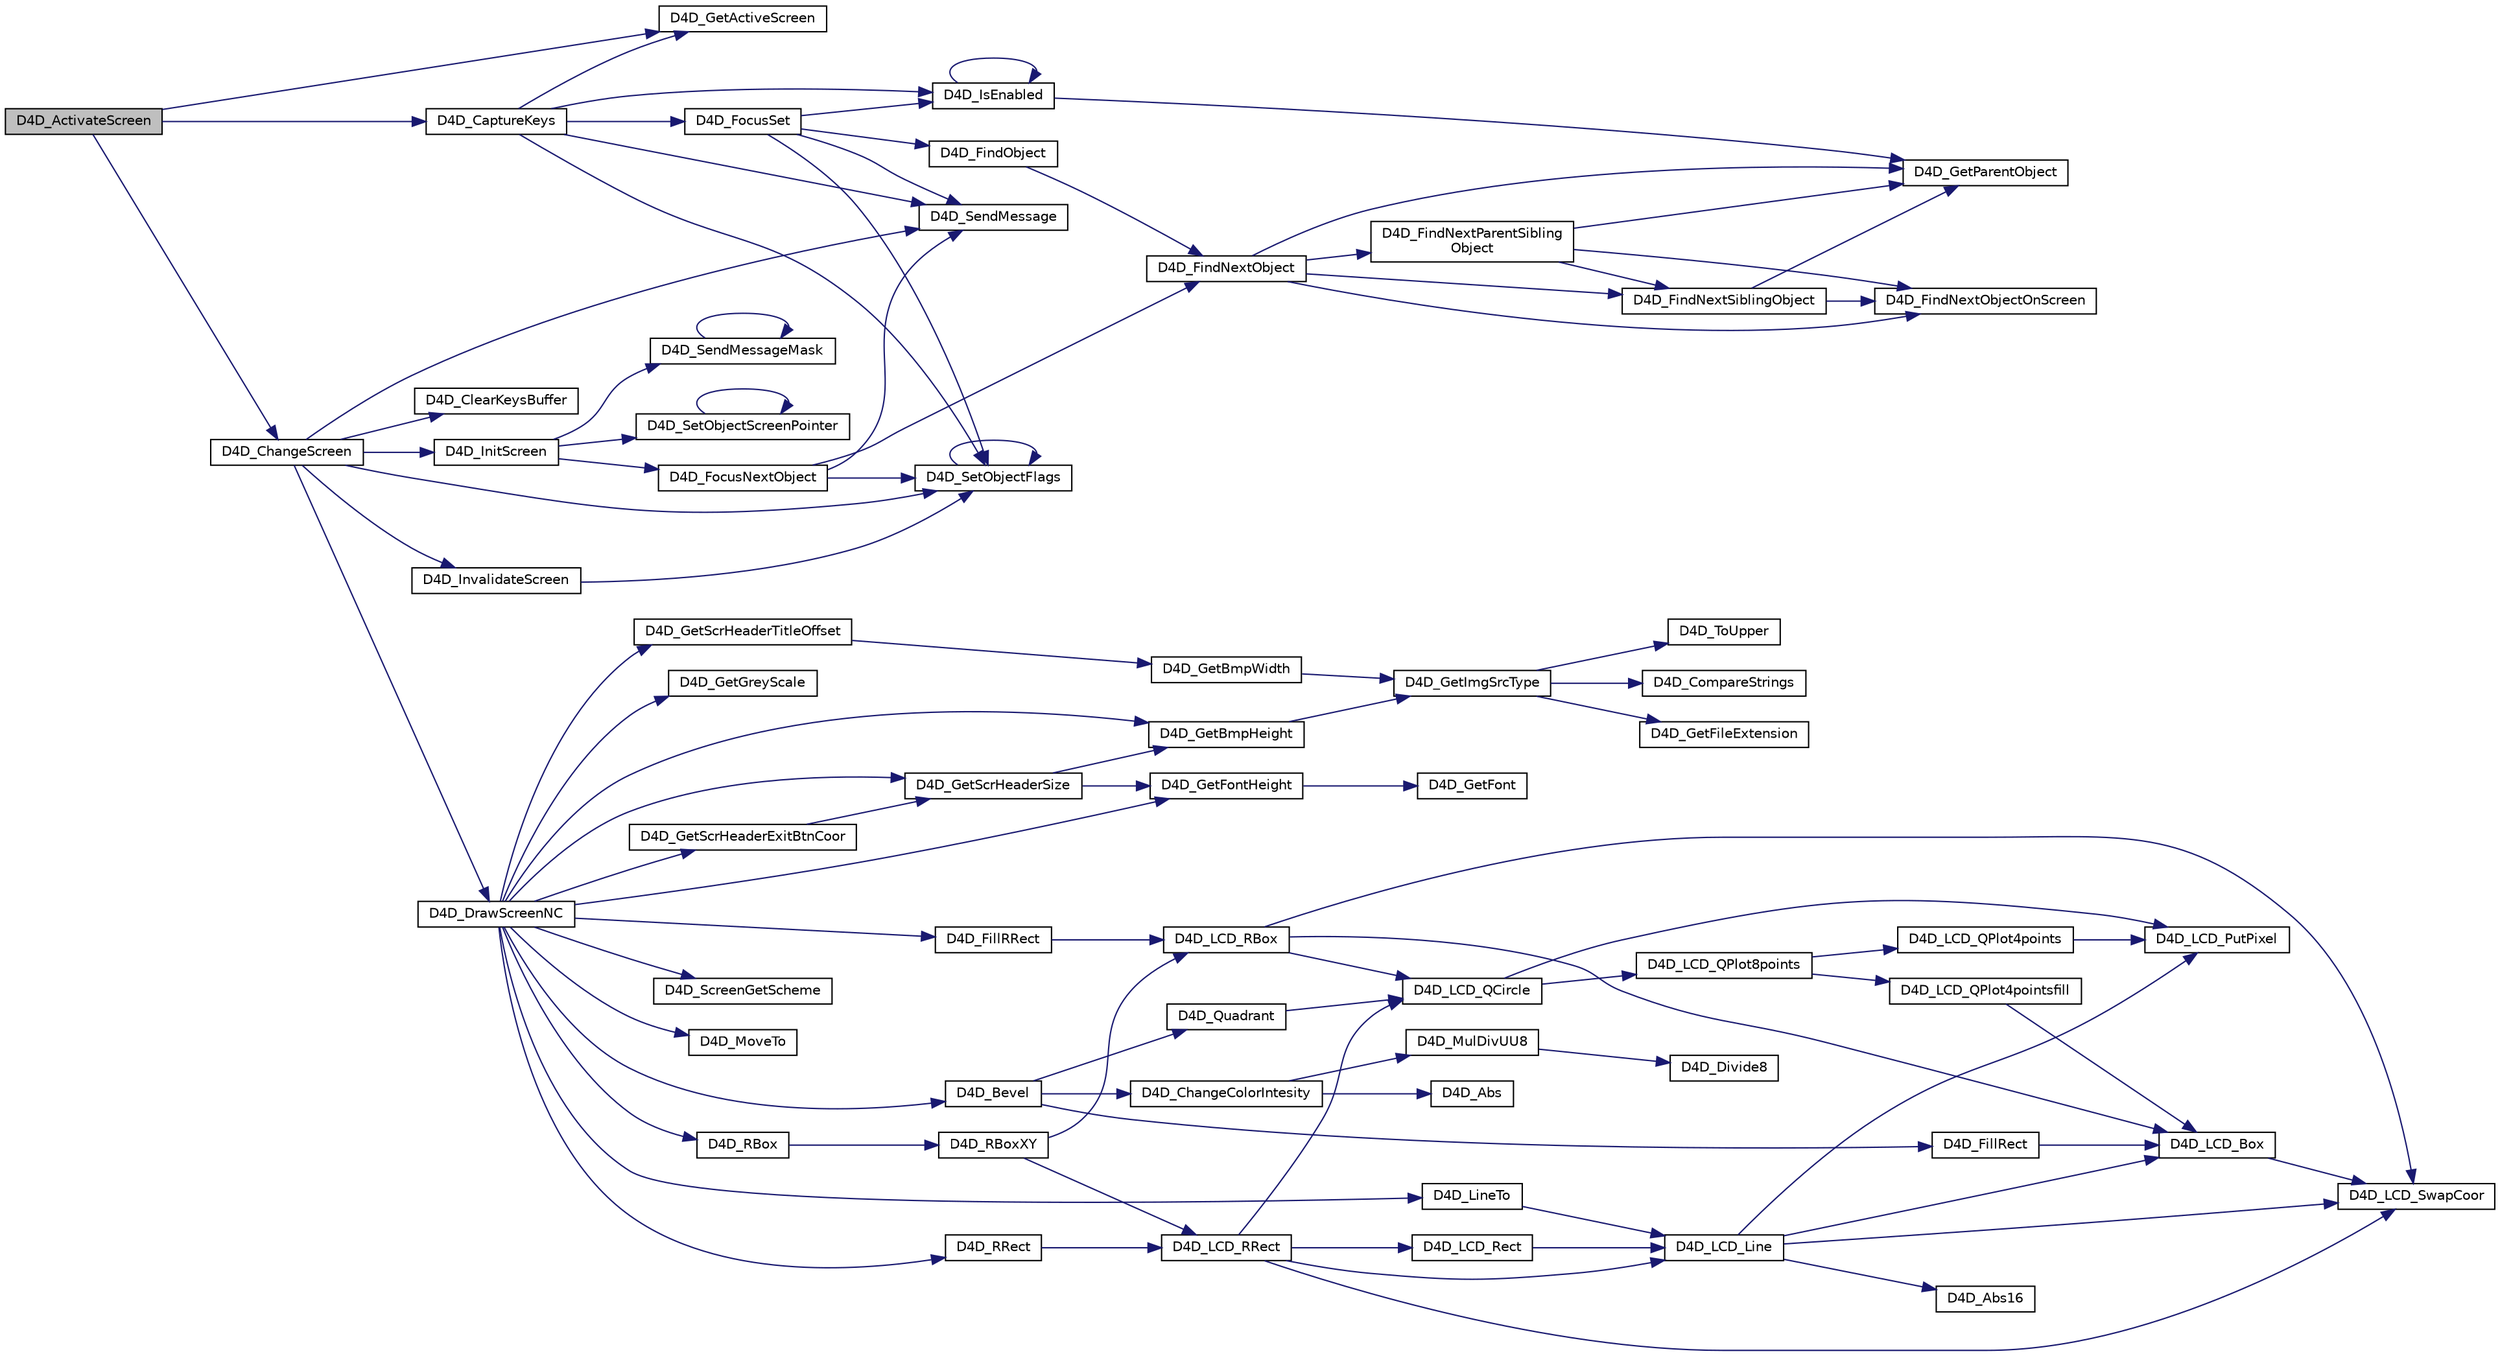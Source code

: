 digraph "D4D_ActivateScreen"
{
  edge [fontname="Helvetica",fontsize="10",labelfontname="Helvetica",labelfontsize="10"];
  node [fontname="Helvetica",fontsize="10",shape=record];
  rankdir="LR";
  Node1 [label="D4D_ActivateScreen",height=0.2,width=0.4,color="black", fillcolor="grey75", style="filled" fontcolor="black"];
  Node1 -> Node2 [color="midnightblue",fontsize="10",style="solid",fontname="Helvetica"];
  Node2 [label="D4D_CaptureKeys",height=0.2,width=0.4,color="black", fillcolor="white", style="filled",URL="$group__doxd4d__object__func.html#gaf785f10de38c2df9523cd3466035f93f",tooltip="Function switch on capturing the keys to objects. "];
  Node2 -> Node3 [color="midnightblue",fontsize="10",style="solid",fontname="Helvetica"];
  Node3 [label="D4D_GetActiveScreen",height=0.2,width=0.4,color="black", fillcolor="white", style="filled",URL="$group__doxd4d__screen__func.html#ga60bd18ea3f1e4d87c1eda36c0f4c01f9",tooltip="Returns pointer to current active screen. "];
  Node2 -> Node4 [color="midnightblue",fontsize="10",style="solid",fontname="Helvetica"];
  Node4 [label="D4D_SetObjectFlags",height=0.2,width=0.4,color="black", fillcolor="white", style="filled",URL="$d4d__object_8c.html#a9ea5194ba65b4124d374109fa782d237"];
  Node4 -> Node4 [color="midnightblue",fontsize="10",style="solid",fontname="Helvetica"];
  Node2 -> Node5 [color="midnightblue",fontsize="10",style="solid",fontname="Helvetica"];
  Node5 [label="D4D_SendMessage",height=0.2,width=0.4,color="black", fillcolor="white", style="filled",URL="$d4d__base_8c.html#ad307c9584a62c2cb94cab1ea72ad3c47"];
  Node2 -> Node6 [color="midnightblue",fontsize="10",style="solid",fontname="Helvetica"];
  Node6 [label="D4D_IsEnabled",height=0.2,width=0.4,color="black", fillcolor="white", style="filled",URL="$group__doxd4d__object__func.html#gada4f81524444a3cabef73d4fa2988b15",tooltip="Function find out if the object is enabled or not. "];
  Node6 -> Node7 [color="midnightblue",fontsize="10",style="solid",fontname="Helvetica"];
  Node7 [label="D4D_GetParentObject",height=0.2,width=0.4,color="black", fillcolor="white", style="filled",URL="$d4d__object_8c.html#aeb1e10fa1768c3ab69bae8f35fbdde9e"];
  Node6 -> Node6 [color="midnightblue",fontsize="10",style="solid",fontname="Helvetica"];
  Node2 -> Node8 [color="midnightblue",fontsize="10",style="solid",fontname="Helvetica"];
  Node8 [label="D4D_FocusSet",height=0.2,width=0.4,color="black", fillcolor="white", style="filled",URL="$group__doxd4d__screen__func.html#gac8938c4e965acfa7f40094d4508e039d",tooltip="The function set the obejct focus to new object. "];
  Node8 -> Node9 [color="midnightblue",fontsize="10",style="solid",fontname="Helvetica"];
  Node9 [label="D4D_FindObject",height=0.2,width=0.4,color="black", fillcolor="white", style="filled",URL="$d4d__screen_8c.html#a8779d8ec70a52bbf56484fa8cd8b1884"];
  Node9 -> Node10 [color="midnightblue",fontsize="10",style="solid",fontname="Helvetica"];
  Node10 [label="D4D_FindNextObject",height=0.2,width=0.4,color="black", fillcolor="white", style="filled",URL="$d4d__object_8c.html#a60c5cc0c04e845b028fd591039d72b4f"];
  Node10 -> Node11 [color="midnightblue",fontsize="10",style="solid",fontname="Helvetica"];
  Node11 [label="D4D_FindNextObjectOnScreen",height=0.2,width=0.4,color="black", fillcolor="white", style="filled",URL="$d4d__object_8c.html#a52bc37a5836b83fb088514a94ef63258"];
  Node10 -> Node12 [color="midnightblue",fontsize="10",style="solid",fontname="Helvetica"];
  Node12 [label="D4D_FindNextSiblingObject",height=0.2,width=0.4,color="black", fillcolor="white", style="filled",URL="$d4d__object_8c.html#ac6d2a59c98f9f37d65a3ca2f2ac53a1a"];
  Node12 -> Node7 [color="midnightblue",fontsize="10",style="solid",fontname="Helvetica"];
  Node12 -> Node11 [color="midnightblue",fontsize="10",style="solid",fontname="Helvetica"];
  Node10 -> Node13 [color="midnightblue",fontsize="10",style="solid",fontname="Helvetica"];
  Node13 [label="D4D_FindNextParentSibling\lObject",height=0.2,width=0.4,color="black", fillcolor="white", style="filled",URL="$d4d__object_8c.html#a94f877d36a6c5dde73c340fc90bfd42d"];
  Node13 -> Node7 [color="midnightblue",fontsize="10",style="solid",fontname="Helvetica"];
  Node13 -> Node11 [color="midnightblue",fontsize="10",style="solid",fontname="Helvetica"];
  Node13 -> Node12 [color="midnightblue",fontsize="10",style="solid",fontname="Helvetica"];
  Node10 -> Node7 [color="midnightblue",fontsize="10",style="solid",fontname="Helvetica"];
  Node8 -> Node6 [color="midnightblue",fontsize="10",style="solid",fontname="Helvetica"];
  Node8 -> Node4 [color="midnightblue",fontsize="10",style="solid",fontname="Helvetica"];
  Node8 -> Node5 [color="midnightblue",fontsize="10",style="solid",fontname="Helvetica"];
  Node1 -> Node3 [color="midnightblue",fontsize="10",style="solid",fontname="Helvetica"];
  Node1 -> Node14 [color="midnightblue",fontsize="10",style="solid",fontname="Helvetica"];
  Node14 [label="D4D_ChangeScreen",height=0.2,width=0.4,color="black", fillcolor="white", style="filled",URL="$d4d__screen_8c.html#acd4a0ec9fe607db2f8e67757620e4523"];
  Node14 -> Node4 [color="midnightblue",fontsize="10",style="solid",fontname="Helvetica"];
  Node14 -> Node5 [color="midnightblue",fontsize="10",style="solid",fontname="Helvetica"];
  Node14 -> Node15 [color="midnightblue",fontsize="10",style="solid",fontname="Helvetica"];
  Node15 [label="D4D_DrawScreenNC",height=0.2,width=0.4,color="black", fillcolor="white", style="filled",URL="$d4d__screen_8c.html#a18d7e510aeb90ed092e9a0914d501943"];
  Node15 -> Node16 [color="midnightblue",fontsize="10",style="solid",fontname="Helvetica"];
  Node16 [label="D4D_ScreenGetScheme",height=0.2,width=0.4,color="black", fillcolor="white", style="filled",URL="$d4d_8h.html#aff79f1fe75542112c6a26f29eae32180"];
  Node15 -> Node17 [color="midnightblue",fontsize="10",style="solid",fontname="Helvetica"];
  Node17 [label="D4D_FillRRect",height=0.2,width=0.4,color="black", fillcolor="white", style="filled",URL="$group__doxd4d__basic__draw__func.html#ga8e67d983050dc41e2984a44af9f989c5",tooltip="Function draw filled rectangle on the screen with round corners. "];
  Node17 -> Node18 [color="midnightblue",fontsize="10",style="solid",fontname="Helvetica"];
  Node18 [label="D4D_LCD_RBox",height=0.2,width=0.4,color="black", fillcolor="white", style="filled",URL="$d4d__low_8c.html#a69f1735f580a19e4a777736f017cf0c1"];
  Node18 -> Node19 [color="midnightblue",fontsize="10",style="solid",fontname="Helvetica"];
  Node19 [label="D4D_LCD_SwapCoor",height=0.2,width=0.4,color="black", fillcolor="white", style="filled",URL="$d4d__low_8c.html#a450664aef631dc065b1d290e8b75f863"];
  Node18 -> Node20 [color="midnightblue",fontsize="10",style="solid",fontname="Helvetica"];
  Node20 [label="D4D_LCD_Box",height=0.2,width=0.4,color="black", fillcolor="white", style="filled",URL="$d4d__low_8c.html#a65810021c5d69c06eeefa40f0c800b60"];
  Node20 -> Node19 [color="midnightblue",fontsize="10",style="solid",fontname="Helvetica"];
  Node18 -> Node21 [color="midnightblue",fontsize="10",style="solid",fontname="Helvetica"];
  Node21 [label="D4D_LCD_QCircle",height=0.2,width=0.4,color="black", fillcolor="white", style="filled",URL="$d4d__low_8c.html#a0b3fcdb3eb314f2fe830cc257627de8c"];
  Node21 -> Node22 [color="midnightblue",fontsize="10",style="solid",fontname="Helvetica"];
  Node22 [label="D4D_LCD_PutPixel",height=0.2,width=0.4,color="black", fillcolor="white", style="filled",URL="$d4d__low_8c.html#a7df9d0f828a7a12cbf56d640217a7d8a"];
  Node21 -> Node23 [color="midnightblue",fontsize="10",style="solid",fontname="Helvetica"];
  Node23 [label="D4D_LCD_QPlot8points",height=0.2,width=0.4,color="black", fillcolor="white", style="filled",URL="$d4d__low_8c.html#a8567ee4b31298bfe6f6e7959bcf5456f"];
  Node23 -> Node24 [color="midnightblue",fontsize="10",style="solid",fontname="Helvetica"];
  Node24 [label="D4D_LCD_QPlot4pointsfill",height=0.2,width=0.4,color="black", fillcolor="white", style="filled",URL="$d4d__low_8c.html#a97e36119e00202bde366aab6f0c61672"];
  Node24 -> Node20 [color="midnightblue",fontsize="10",style="solid",fontname="Helvetica"];
  Node23 -> Node25 [color="midnightblue",fontsize="10",style="solid",fontname="Helvetica"];
  Node25 [label="D4D_LCD_QPlot4points",height=0.2,width=0.4,color="black", fillcolor="white", style="filled",URL="$d4d__low_8c.html#afde60e05692fa0721250ce6925313e17"];
  Node25 -> Node22 [color="midnightblue",fontsize="10",style="solid",fontname="Helvetica"];
  Node15 -> Node26 [color="midnightblue",fontsize="10",style="solid",fontname="Helvetica"];
  Node26 [label="D4D_Bevel",height=0.2,width=0.4,color="black", fillcolor="white", style="filled",URL="$group__doxd4d__basic__draw__func.html#gab2a67b0452682941ea6930ad5df6a824",tooltip="Function draw standard object bevel specified by parameters. "];
  Node26 -> Node27 [color="midnightblue",fontsize="10",style="solid",fontname="Helvetica"];
  Node27 [label="D4D_ChangeColorIntesity",height=0.2,width=0.4,color="black", fillcolor="white", style="filled",URL="$group__doxd4d__scheme__func.html#ga77e2ec7e804c88e475f5621053773268",tooltip="Compute change of color intesity. "];
  Node27 -> Node28 [color="midnightblue",fontsize="10",style="solid",fontname="Helvetica"];
  Node28 [label="D4D_Abs",height=0.2,width=0.4,color="black", fillcolor="white", style="filled",URL="$group__doxd4d__math__func.html#gace9b50d1b3fc631ced8489183a714804",tooltip="Calculation of absolute value - 8 bit. "];
  Node27 -> Node29 [color="midnightblue",fontsize="10",style="solid",fontname="Helvetica"];
  Node29 [label="D4D_MulDivUU8",height=0.2,width=0.4,color="black", fillcolor="white", style="filled",URL="$group__doxd4d__math__func.html#ga1710a1b4ba7ec0d739c0fab1ab5b4ed9",tooltip="Simple proportion unsigned calculation - 8 bit. "];
  Node29 -> Node30 [color="midnightblue",fontsize="10",style="solid",fontname="Helvetica"];
  Node30 [label="D4D_Divide8",height=0.2,width=0.4,color="black", fillcolor="white", style="filled",URL="$d4d__math_8c.html#a84562213c3bb119f9ed4afd0ce75cc52",tooltip="Fast 16/8=8 divide operation with rounding and saturation. "];
  Node26 -> Node31 [color="midnightblue",fontsize="10",style="solid",fontname="Helvetica"];
  Node31 [label="D4D_Quadrant",height=0.2,width=0.4,color="black", fillcolor="white", style="filled",URL="$group__doxd4d__basic__draw__func.html#ga4ea4484aca8a7a3bdeaa24aa26bfd02a",tooltip="Function draw quadrant of circle on the screen. "];
  Node31 -> Node21 [color="midnightblue",fontsize="10",style="solid",fontname="Helvetica"];
  Node26 -> Node32 [color="midnightblue",fontsize="10",style="solid",fontname="Helvetica"];
  Node32 [label="D4D_FillRect",height=0.2,width=0.4,color="black", fillcolor="white", style="filled",URL="$group__doxd4d__basic__draw__func.html#gaab878b72dcc003891ceaf705088c611c",tooltip="Function draw filled rectangle on the screen. "];
  Node32 -> Node20 [color="midnightblue",fontsize="10",style="solid",fontname="Helvetica"];
  Node15 -> Node33 [color="midnightblue",fontsize="10",style="solid",fontname="Helvetica"];
  Node33 [label="D4D_RRect",height=0.2,width=0.4,color="black", fillcolor="white", style="filled",URL="$group__doxd4d__basic__draw__func.html#ga0396be35ce2a28935e3aed036cf52a80",tooltip="Function draw rectangle on the screen with round corners. "];
  Node33 -> Node34 [color="midnightblue",fontsize="10",style="solid",fontname="Helvetica"];
  Node34 [label="D4D_LCD_RRect",height=0.2,width=0.4,color="black", fillcolor="white", style="filled",URL="$d4d__low_8c.html#a8f9c6276de8111853b9b73e87e2b004a"];
  Node34 -> Node19 [color="midnightblue",fontsize="10",style="solid",fontname="Helvetica"];
  Node34 -> Node35 [color="midnightblue",fontsize="10",style="solid",fontname="Helvetica"];
  Node35 [label="D4D_LCD_Line",height=0.2,width=0.4,color="black", fillcolor="white", style="filled",URL="$d4d__low_8c.html#a3aca803259156c65646263edab27275a"];
  Node35 -> Node19 [color="midnightblue",fontsize="10",style="solid",fontname="Helvetica"];
  Node35 -> Node20 [color="midnightblue",fontsize="10",style="solid",fontname="Helvetica"];
  Node35 -> Node36 [color="midnightblue",fontsize="10",style="solid",fontname="Helvetica"];
  Node36 [label="D4D_Abs16",height=0.2,width=0.4,color="black", fillcolor="white", style="filled",URL="$group__doxd4d__math__func.html#ga5913b7126e093be7728640d43ce4803b",tooltip="Calculation of absolute value - 16 bit. "];
  Node35 -> Node22 [color="midnightblue",fontsize="10",style="solid",fontname="Helvetica"];
  Node34 -> Node21 [color="midnightblue",fontsize="10",style="solid",fontname="Helvetica"];
  Node34 -> Node37 [color="midnightblue",fontsize="10",style="solid",fontname="Helvetica"];
  Node37 [label="D4D_LCD_Rect",height=0.2,width=0.4,color="black", fillcolor="white", style="filled",URL="$d4d__low_8c.html#a61637753b03d0ada6e7f8ca501f0e70b"];
  Node37 -> Node35 [color="midnightblue",fontsize="10",style="solid",fontname="Helvetica"];
  Node15 -> Node38 [color="midnightblue",fontsize="10",style="solid",fontname="Helvetica"];
  Node38 [label="D4D_GetGreyScale",height=0.2,width=0.4,color="black", fillcolor="white", style="filled",URL="$group__doxd4d__scheme__func.html#ga4ee216fb62548357ee1b19f460d29087",tooltip="Compute the grayscale color. "];
  Node15 -> Node39 [color="midnightblue",fontsize="10",style="solid",fontname="Helvetica"];
  Node39 [label="D4D_GetScrHeaderSize",height=0.2,width=0.4,color="black", fillcolor="white", style="filled",URL="$d4d__private_8h.html#a3c878628fb15057f286e4dcb835e1bb4"];
  Node39 -> Node40 [color="midnightblue",fontsize="10",style="solid",fontname="Helvetica"];
  Node40 [label="D4D_GetFontHeight",height=0.2,width=0.4,color="black", fillcolor="white", style="filled",URL="$d4d__font_8c.html#aae629b70981b64e916bda3d9229f7e83"];
  Node40 -> Node41 [color="midnightblue",fontsize="10",style="solid",fontname="Helvetica"];
  Node41 [label="D4D_GetFont",height=0.2,width=0.4,color="black", fillcolor="white", style="filled",URL="$d4d__font_8c.html#acf704a759fded3786de7a83a0e783f2a"];
  Node39 -> Node42 [color="midnightblue",fontsize="10",style="solid",fontname="Helvetica"];
  Node42 [label="D4D_GetBmpHeight",height=0.2,width=0.4,color="black", fillcolor="white", style="filled",URL="$group__doxd4d__bmp__func.html#gaf9d004f6dfa39b1779436b038393e363",tooltip="Function gets information about bitmap height. "];
  Node42 -> Node43 [color="midnightblue",fontsize="10",style="solid",fontname="Helvetica"];
  Node43 [label="D4D_GetImgSrcType",height=0.2,width=0.4,color="black", fillcolor="white", style="filled",URL="$group__doxd4d__bmp__func.html#gabe9ce992fdfbc6558241ceab709a2d9a",tooltip="Function returns the type of image source. "];
  Node43 -> Node44 [color="midnightblue",fontsize="10",style="solid",fontname="Helvetica"];
  Node44 [label="D4D_GetFileExtension",height=0.2,width=0.4,color="black", fillcolor="white", style="filled",URL="$d4d__extsrc_8h.html#a52cdd23a333071ed9cb9ce52d84451e3"];
  Node43 -> Node45 [color="midnightblue",fontsize="10",style="solid",fontname="Helvetica"];
  Node45 [label="D4D_ToUpper",height=0.2,width=0.4,color="black", fillcolor="white", style="filled",URL="$d4d__extsrc_8c.html#ac667a2f5348399a4b6d7ad1b1401e879",tooltip="The function convert all small alpha characters to upper in string(terminated by zero) ..."];
  Node43 -> Node46 [color="midnightblue",fontsize="10",style="solid",fontname="Helvetica"];
  Node46 [label="D4D_CompareStrings",height=0.2,width=0.4,color="black", fillcolor="white", style="filled",URL="$d4d__extsrc_8c.html#af627f992df1931d95ae84b44258dc65e",tooltip="The function copare two strings (terminated by zero) "];
  Node15 -> Node42 [color="midnightblue",fontsize="10",style="solid",fontname="Helvetica"];
  Node15 -> Node47 [color="midnightblue",fontsize="10",style="solid",fontname="Helvetica"];
  Node47 [label="D4D_GetScrHeaderTitleOffset",height=0.2,width=0.4,color="black", fillcolor="white", style="filled",URL="$d4d__screen_8c.html#af3d832c75f178551d95a60129a0ca88b"];
  Node47 -> Node48 [color="midnightblue",fontsize="10",style="solid",fontname="Helvetica"];
  Node48 [label="D4D_GetBmpWidth",height=0.2,width=0.4,color="black", fillcolor="white", style="filled",URL="$group__doxd4d__bmp__func.html#ga3e98116556c574e5501db71e9de8208c",tooltip="Function gets information about bitmap width. "];
  Node48 -> Node43 [color="midnightblue",fontsize="10",style="solid",fontname="Helvetica"];
  Node15 -> Node40 [color="midnightblue",fontsize="10",style="solid",fontname="Helvetica"];
  Node15 -> Node49 [color="midnightblue",fontsize="10",style="solid",fontname="Helvetica"];
  Node49 [label="D4D_GetScrHeaderExitBtnCoor",height=0.2,width=0.4,color="black", fillcolor="white", style="filled",URL="$d4d__screen_8c.html#a68e926dba9aeef87fddcf28175f1e0a9"];
  Node49 -> Node39 [color="midnightblue",fontsize="10",style="solid",fontname="Helvetica"];
  Node15 -> Node50 [color="midnightblue",fontsize="10",style="solid",fontname="Helvetica"];
  Node50 [label="D4D_RBox",height=0.2,width=0.4,color="black", fillcolor="white", style="filled",URL="$group__doxd4d__basic__draw__func.html#ga950feb5845ca062bf98e5aef1aa13b56",tooltip="Function draw filled rectangle with outline on the screen with round corners. "];
  Node50 -> Node51 [color="midnightblue",fontsize="10",style="solid",fontname="Helvetica"];
  Node51 [label="D4D_RBoxXY",height=0.2,width=0.4,color="black", fillcolor="white", style="filled",URL="$group__doxd4d__basic__draw__func.html#gac00e96f797a9640ec342c688b2117f57",tooltip="Function draw filled rectangle with outline on the screen with round corners. "];
  Node51 -> Node18 [color="midnightblue",fontsize="10",style="solid",fontname="Helvetica"];
  Node51 -> Node34 [color="midnightblue",fontsize="10",style="solid",fontname="Helvetica"];
  Node15 -> Node52 [color="midnightblue",fontsize="10",style="solid",fontname="Helvetica"];
  Node52 [label="D4D_MoveTo",height=0.2,width=0.4,color="black", fillcolor="white", style="filled",URL="$group__doxd4d__basic__draw__func.html#gaeaf75234e6158d0c84eb03c5eaef6eef",tooltip="Function move logic cursor to new position. "];
  Node15 -> Node53 [color="midnightblue",fontsize="10",style="solid",fontname="Helvetica"];
  Node53 [label="D4D_LineTo",height=0.2,width=0.4,color="black", fillcolor="white", style="filled",URL="$group__doxd4d__basic__draw__func.html#gaccc98a88c426ccb03b4a7c508872fd68",tooltip="Function draw line on the screen. "];
  Node53 -> Node35 [color="midnightblue",fontsize="10",style="solid",fontname="Helvetica"];
  Node14 -> Node54 [color="midnightblue",fontsize="10",style="solid",fontname="Helvetica"];
  Node54 [label="D4D_InvalidateScreen",height=0.2,width=0.4,color="black", fillcolor="white", style="filled",URL="$group__doxd4d__screen__func.html#ga5633d19ba95be7b25045ed76d08bd2a7",tooltip="The function mark the screen and its abject as &quot;redraw pending&quot;. "];
  Node54 -> Node4 [color="midnightblue",fontsize="10",style="solid",fontname="Helvetica"];
  Node14 -> Node55 [color="midnightblue",fontsize="10",style="solid",fontname="Helvetica"];
  Node55 [label="D4D_InitScreen",height=0.2,width=0.4,color="black", fillcolor="white", style="filled",URL="$group__doxd4d__screen__func.html#ga4023155a9b150a2be8807bec80d2e515",tooltip="The function inits the screen and its objects for first time case. "];
  Node55 -> Node56 [color="midnightblue",fontsize="10",style="solid",fontname="Helvetica"];
  Node56 [label="D4D_SetObjectScreenPointer",height=0.2,width=0.4,color="black", fillcolor="white", style="filled",URL="$d4d__object_8c.html#ae69ba41c5b7c264ce9990bf1ad7019dd"];
  Node56 -> Node56 [color="midnightblue",fontsize="10",style="solid",fontname="Helvetica"];
  Node55 -> Node57 [color="midnightblue",fontsize="10",style="solid",fontname="Helvetica"];
  Node57 [label="D4D_SendMessageMask",height=0.2,width=0.4,color="black", fillcolor="white", style="filled",URL="$d4d__base_8c.html#ab590cc57b04b9e3733acbf137f929bba"];
  Node57 -> Node57 [color="midnightblue",fontsize="10",style="solid",fontname="Helvetica"];
  Node55 -> Node58 [color="midnightblue",fontsize="10",style="solid",fontname="Helvetica"];
  Node58 [label="D4D_FocusNextObject",height=0.2,width=0.4,color="black", fillcolor="white", style="filled",URL="$group__doxd4d__screen__func.html#gab37ec362fa71d6352ceac0a1558529fa",tooltip="The function change focus to the next object in the given screen. "];
  Node58 -> Node10 [color="midnightblue",fontsize="10",style="solid",fontname="Helvetica"];
  Node58 -> Node4 [color="midnightblue",fontsize="10",style="solid",fontname="Helvetica"];
  Node58 -> Node5 [color="midnightblue",fontsize="10",style="solid",fontname="Helvetica"];
  Node14 -> Node59 [color="midnightblue",fontsize="10",style="solid",fontname="Helvetica"];
  Node59 [label="D4D_ClearKeysBuffer",height=0.2,width=0.4,color="black", fillcolor="white", style="filled",URL="$group__doxd4d__base__func.html#ga019d5524f4ec9275c7f08d7296e0d546",tooltip="Clear all rest information about pushed Keys in buffer. "];
}
